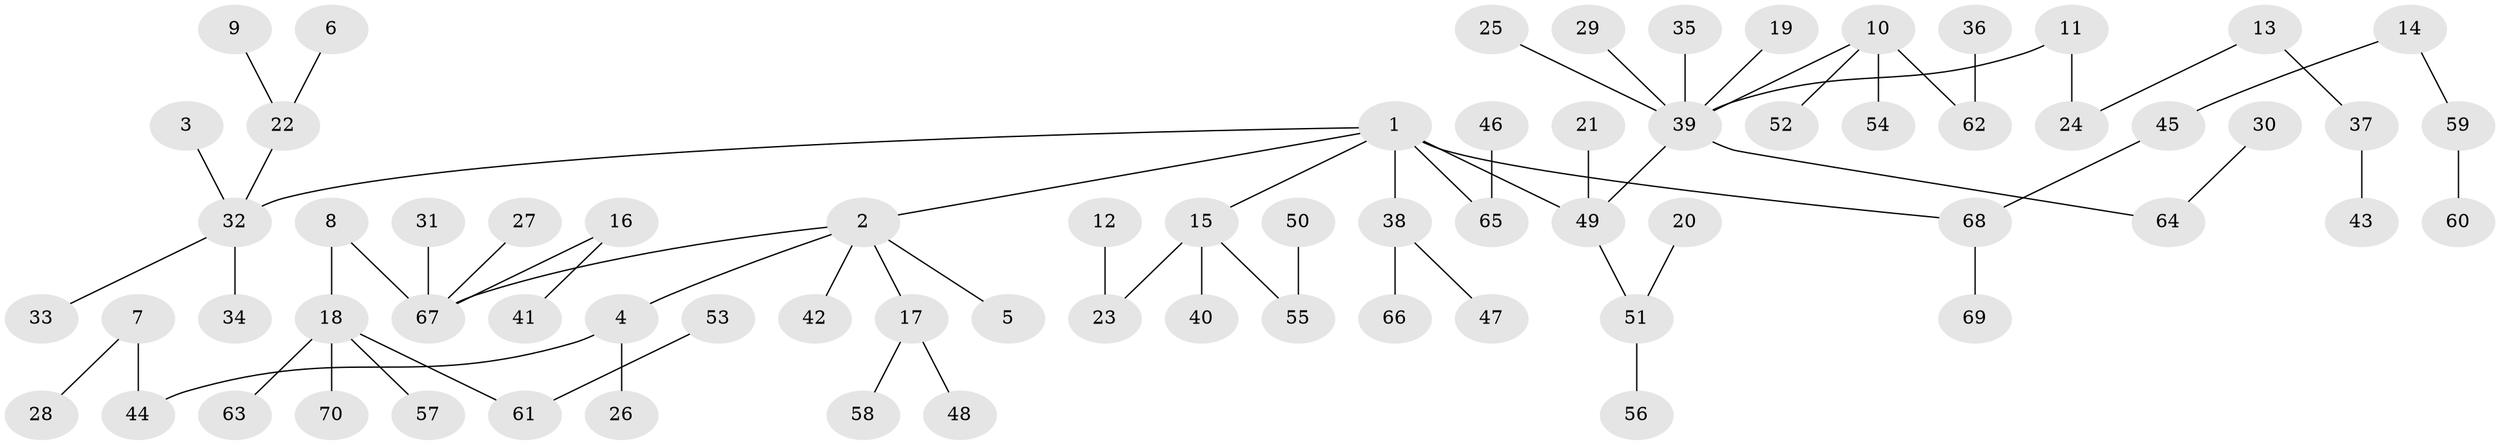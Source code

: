// original degree distribution, {6: 0.014285714285714285, 7: 0.014285714285714285, 5: 0.02142857142857143, 2: 0.2357142857142857, 4: 0.07142857142857142, 1: 0.5214285714285715, 10: 0.007142857142857143, 3: 0.11428571428571428}
// Generated by graph-tools (version 1.1) at 2025/02/03/09/25 03:02:21]
// undirected, 70 vertices, 69 edges
graph export_dot {
graph [start="1"]
  node [color=gray90,style=filled];
  1;
  2;
  3;
  4;
  5;
  6;
  7;
  8;
  9;
  10;
  11;
  12;
  13;
  14;
  15;
  16;
  17;
  18;
  19;
  20;
  21;
  22;
  23;
  24;
  25;
  26;
  27;
  28;
  29;
  30;
  31;
  32;
  33;
  34;
  35;
  36;
  37;
  38;
  39;
  40;
  41;
  42;
  43;
  44;
  45;
  46;
  47;
  48;
  49;
  50;
  51;
  52;
  53;
  54;
  55;
  56;
  57;
  58;
  59;
  60;
  61;
  62;
  63;
  64;
  65;
  66;
  67;
  68;
  69;
  70;
  1 -- 2 [weight=1.0];
  1 -- 15 [weight=1.0];
  1 -- 32 [weight=1.0];
  1 -- 38 [weight=1.0];
  1 -- 49 [weight=1.0];
  1 -- 65 [weight=1.0];
  1 -- 68 [weight=1.0];
  2 -- 4 [weight=1.0];
  2 -- 5 [weight=1.0];
  2 -- 17 [weight=1.0];
  2 -- 42 [weight=1.0];
  2 -- 67 [weight=1.0];
  3 -- 32 [weight=1.0];
  4 -- 26 [weight=1.0];
  4 -- 44 [weight=1.0];
  6 -- 22 [weight=1.0];
  7 -- 28 [weight=1.0];
  7 -- 44 [weight=1.0];
  8 -- 18 [weight=1.0];
  8 -- 67 [weight=1.0];
  9 -- 22 [weight=1.0];
  10 -- 39 [weight=1.0];
  10 -- 52 [weight=1.0];
  10 -- 54 [weight=1.0];
  10 -- 62 [weight=1.0];
  11 -- 24 [weight=1.0];
  11 -- 39 [weight=1.0];
  12 -- 23 [weight=1.0];
  13 -- 24 [weight=1.0];
  13 -- 37 [weight=1.0];
  14 -- 45 [weight=1.0];
  14 -- 59 [weight=1.0];
  15 -- 23 [weight=1.0];
  15 -- 40 [weight=1.0];
  15 -- 55 [weight=1.0];
  16 -- 41 [weight=1.0];
  16 -- 67 [weight=1.0];
  17 -- 48 [weight=1.0];
  17 -- 58 [weight=1.0];
  18 -- 57 [weight=1.0];
  18 -- 61 [weight=1.0];
  18 -- 63 [weight=1.0];
  18 -- 70 [weight=1.0];
  19 -- 39 [weight=1.0];
  20 -- 51 [weight=1.0];
  21 -- 49 [weight=1.0];
  22 -- 32 [weight=1.0];
  25 -- 39 [weight=1.0];
  27 -- 67 [weight=1.0];
  29 -- 39 [weight=1.0];
  30 -- 64 [weight=1.0];
  31 -- 67 [weight=1.0];
  32 -- 33 [weight=1.0];
  32 -- 34 [weight=1.0];
  35 -- 39 [weight=1.0];
  36 -- 62 [weight=1.0];
  37 -- 43 [weight=1.0];
  38 -- 47 [weight=1.0];
  38 -- 66 [weight=1.0];
  39 -- 49 [weight=1.0];
  39 -- 64 [weight=1.0];
  45 -- 68 [weight=1.0];
  46 -- 65 [weight=1.0];
  49 -- 51 [weight=1.0];
  50 -- 55 [weight=1.0];
  51 -- 56 [weight=1.0];
  53 -- 61 [weight=1.0];
  59 -- 60 [weight=1.0];
  68 -- 69 [weight=1.0];
}
